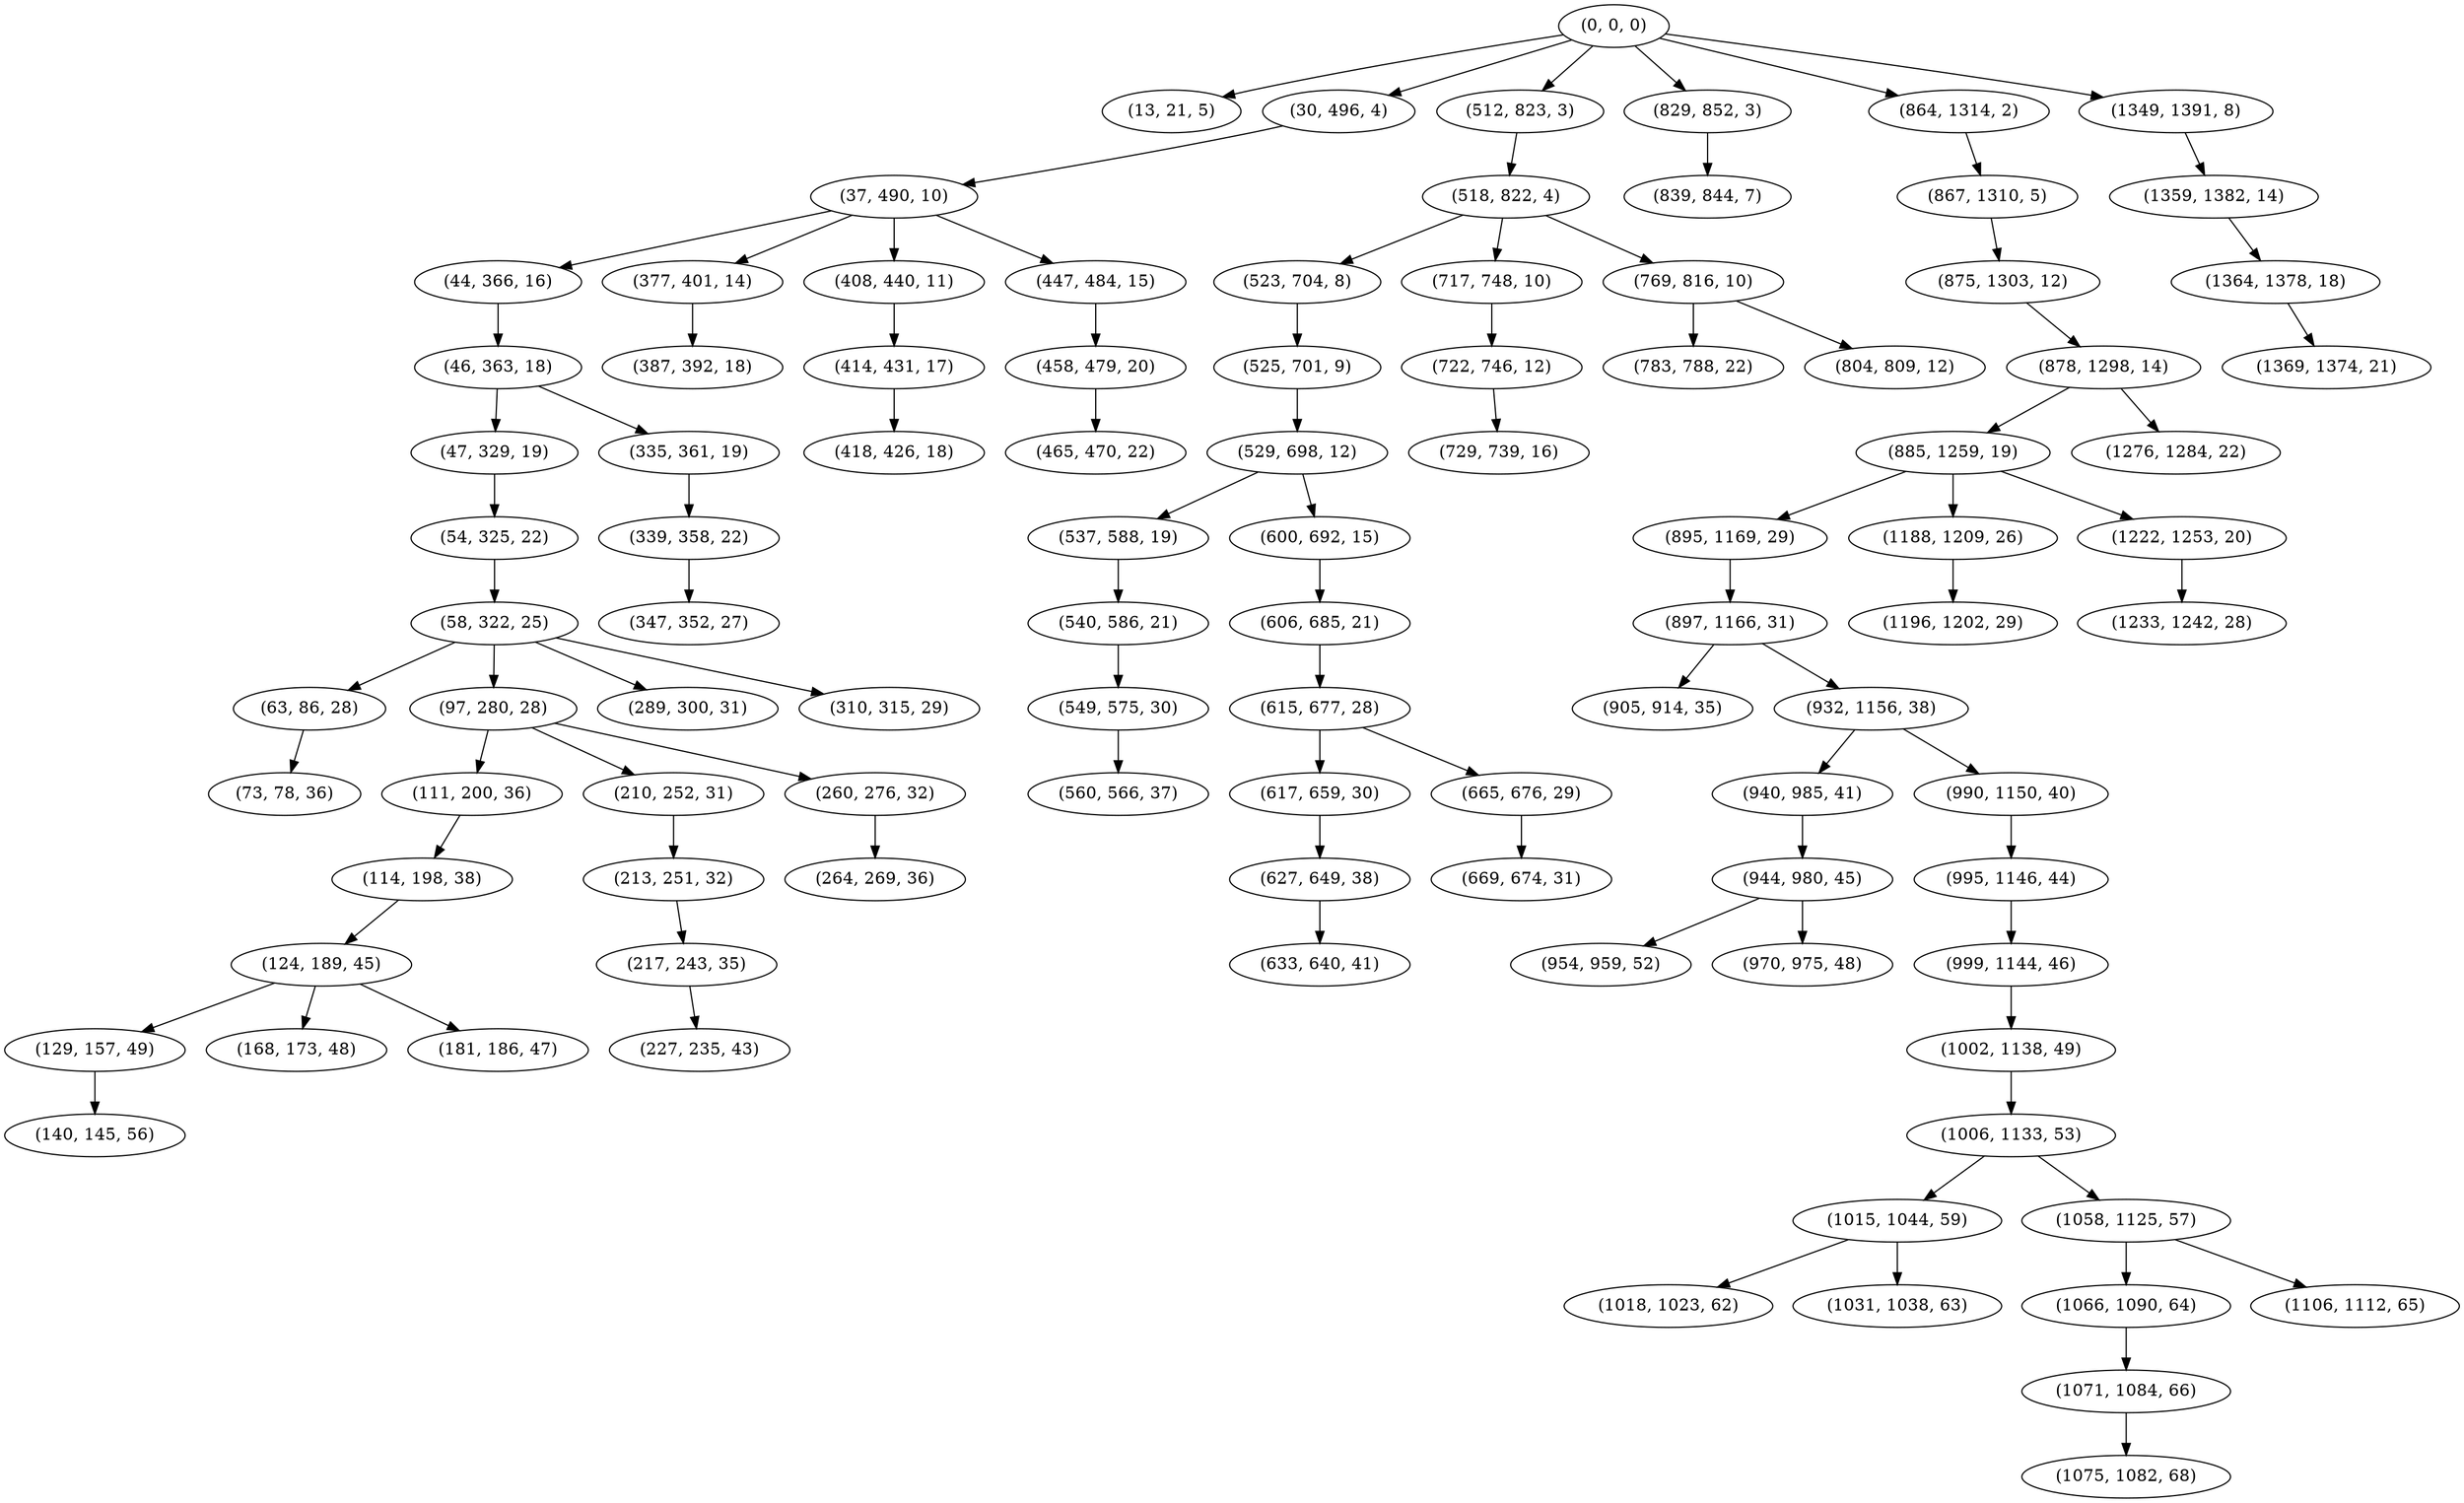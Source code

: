 digraph tree {
    "(0, 0, 0)";
    "(13, 21, 5)";
    "(30, 496, 4)";
    "(37, 490, 10)";
    "(44, 366, 16)";
    "(46, 363, 18)";
    "(47, 329, 19)";
    "(54, 325, 22)";
    "(58, 322, 25)";
    "(63, 86, 28)";
    "(73, 78, 36)";
    "(97, 280, 28)";
    "(111, 200, 36)";
    "(114, 198, 38)";
    "(124, 189, 45)";
    "(129, 157, 49)";
    "(140, 145, 56)";
    "(168, 173, 48)";
    "(181, 186, 47)";
    "(210, 252, 31)";
    "(213, 251, 32)";
    "(217, 243, 35)";
    "(227, 235, 43)";
    "(260, 276, 32)";
    "(264, 269, 36)";
    "(289, 300, 31)";
    "(310, 315, 29)";
    "(335, 361, 19)";
    "(339, 358, 22)";
    "(347, 352, 27)";
    "(377, 401, 14)";
    "(387, 392, 18)";
    "(408, 440, 11)";
    "(414, 431, 17)";
    "(418, 426, 18)";
    "(447, 484, 15)";
    "(458, 479, 20)";
    "(465, 470, 22)";
    "(512, 823, 3)";
    "(518, 822, 4)";
    "(523, 704, 8)";
    "(525, 701, 9)";
    "(529, 698, 12)";
    "(537, 588, 19)";
    "(540, 586, 21)";
    "(549, 575, 30)";
    "(560, 566, 37)";
    "(600, 692, 15)";
    "(606, 685, 21)";
    "(615, 677, 28)";
    "(617, 659, 30)";
    "(627, 649, 38)";
    "(633, 640, 41)";
    "(665, 676, 29)";
    "(669, 674, 31)";
    "(717, 748, 10)";
    "(722, 746, 12)";
    "(729, 739, 16)";
    "(769, 816, 10)";
    "(783, 788, 22)";
    "(804, 809, 12)";
    "(829, 852, 3)";
    "(839, 844, 7)";
    "(864, 1314, 2)";
    "(867, 1310, 5)";
    "(875, 1303, 12)";
    "(878, 1298, 14)";
    "(885, 1259, 19)";
    "(895, 1169, 29)";
    "(897, 1166, 31)";
    "(905, 914, 35)";
    "(932, 1156, 38)";
    "(940, 985, 41)";
    "(944, 980, 45)";
    "(954, 959, 52)";
    "(970, 975, 48)";
    "(990, 1150, 40)";
    "(995, 1146, 44)";
    "(999, 1144, 46)";
    "(1002, 1138, 49)";
    "(1006, 1133, 53)";
    "(1015, 1044, 59)";
    "(1018, 1023, 62)";
    "(1031, 1038, 63)";
    "(1058, 1125, 57)";
    "(1066, 1090, 64)";
    "(1071, 1084, 66)";
    "(1075, 1082, 68)";
    "(1106, 1112, 65)";
    "(1188, 1209, 26)";
    "(1196, 1202, 29)";
    "(1222, 1253, 20)";
    "(1233, 1242, 28)";
    "(1276, 1284, 22)";
    "(1349, 1391, 8)";
    "(1359, 1382, 14)";
    "(1364, 1378, 18)";
    "(1369, 1374, 21)";
    "(0, 0, 0)" -> "(13, 21, 5)";
    "(0, 0, 0)" -> "(30, 496, 4)";
    "(0, 0, 0)" -> "(512, 823, 3)";
    "(0, 0, 0)" -> "(829, 852, 3)";
    "(0, 0, 0)" -> "(864, 1314, 2)";
    "(0, 0, 0)" -> "(1349, 1391, 8)";
    "(30, 496, 4)" -> "(37, 490, 10)";
    "(37, 490, 10)" -> "(44, 366, 16)";
    "(37, 490, 10)" -> "(377, 401, 14)";
    "(37, 490, 10)" -> "(408, 440, 11)";
    "(37, 490, 10)" -> "(447, 484, 15)";
    "(44, 366, 16)" -> "(46, 363, 18)";
    "(46, 363, 18)" -> "(47, 329, 19)";
    "(46, 363, 18)" -> "(335, 361, 19)";
    "(47, 329, 19)" -> "(54, 325, 22)";
    "(54, 325, 22)" -> "(58, 322, 25)";
    "(58, 322, 25)" -> "(63, 86, 28)";
    "(58, 322, 25)" -> "(97, 280, 28)";
    "(58, 322, 25)" -> "(289, 300, 31)";
    "(58, 322, 25)" -> "(310, 315, 29)";
    "(63, 86, 28)" -> "(73, 78, 36)";
    "(97, 280, 28)" -> "(111, 200, 36)";
    "(97, 280, 28)" -> "(210, 252, 31)";
    "(97, 280, 28)" -> "(260, 276, 32)";
    "(111, 200, 36)" -> "(114, 198, 38)";
    "(114, 198, 38)" -> "(124, 189, 45)";
    "(124, 189, 45)" -> "(129, 157, 49)";
    "(124, 189, 45)" -> "(168, 173, 48)";
    "(124, 189, 45)" -> "(181, 186, 47)";
    "(129, 157, 49)" -> "(140, 145, 56)";
    "(210, 252, 31)" -> "(213, 251, 32)";
    "(213, 251, 32)" -> "(217, 243, 35)";
    "(217, 243, 35)" -> "(227, 235, 43)";
    "(260, 276, 32)" -> "(264, 269, 36)";
    "(335, 361, 19)" -> "(339, 358, 22)";
    "(339, 358, 22)" -> "(347, 352, 27)";
    "(377, 401, 14)" -> "(387, 392, 18)";
    "(408, 440, 11)" -> "(414, 431, 17)";
    "(414, 431, 17)" -> "(418, 426, 18)";
    "(447, 484, 15)" -> "(458, 479, 20)";
    "(458, 479, 20)" -> "(465, 470, 22)";
    "(512, 823, 3)" -> "(518, 822, 4)";
    "(518, 822, 4)" -> "(523, 704, 8)";
    "(518, 822, 4)" -> "(717, 748, 10)";
    "(518, 822, 4)" -> "(769, 816, 10)";
    "(523, 704, 8)" -> "(525, 701, 9)";
    "(525, 701, 9)" -> "(529, 698, 12)";
    "(529, 698, 12)" -> "(537, 588, 19)";
    "(529, 698, 12)" -> "(600, 692, 15)";
    "(537, 588, 19)" -> "(540, 586, 21)";
    "(540, 586, 21)" -> "(549, 575, 30)";
    "(549, 575, 30)" -> "(560, 566, 37)";
    "(600, 692, 15)" -> "(606, 685, 21)";
    "(606, 685, 21)" -> "(615, 677, 28)";
    "(615, 677, 28)" -> "(617, 659, 30)";
    "(615, 677, 28)" -> "(665, 676, 29)";
    "(617, 659, 30)" -> "(627, 649, 38)";
    "(627, 649, 38)" -> "(633, 640, 41)";
    "(665, 676, 29)" -> "(669, 674, 31)";
    "(717, 748, 10)" -> "(722, 746, 12)";
    "(722, 746, 12)" -> "(729, 739, 16)";
    "(769, 816, 10)" -> "(783, 788, 22)";
    "(769, 816, 10)" -> "(804, 809, 12)";
    "(829, 852, 3)" -> "(839, 844, 7)";
    "(864, 1314, 2)" -> "(867, 1310, 5)";
    "(867, 1310, 5)" -> "(875, 1303, 12)";
    "(875, 1303, 12)" -> "(878, 1298, 14)";
    "(878, 1298, 14)" -> "(885, 1259, 19)";
    "(878, 1298, 14)" -> "(1276, 1284, 22)";
    "(885, 1259, 19)" -> "(895, 1169, 29)";
    "(885, 1259, 19)" -> "(1188, 1209, 26)";
    "(885, 1259, 19)" -> "(1222, 1253, 20)";
    "(895, 1169, 29)" -> "(897, 1166, 31)";
    "(897, 1166, 31)" -> "(905, 914, 35)";
    "(897, 1166, 31)" -> "(932, 1156, 38)";
    "(932, 1156, 38)" -> "(940, 985, 41)";
    "(932, 1156, 38)" -> "(990, 1150, 40)";
    "(940, 985, 41)" -> "(944, 980, 45)";
    "(944, 980, 45)" -> "(954, 959, 52)";
    "(944, 980, 45)" -> "(970, 975, 48)";
    "(990, 1150, 40)" -> "(995, 1146, 44)";
    "(995, 1146, 44)" -> "(999, 1144, 46)";
    "(999, 1144, 46)" -> "(1002, 1138, 49)";
    "(1002, 1138, 49)" -> "(1006, 1133, 53)";
    "(1006, 1133, 53)" -> "(1015, 1044, 59)";
    "(1006, 1133, 53)" -> "(1058, 1125, 57)";
    "(1015, 1044, 59)" -> "(1018, 1023, 62)";
    "(1015, 1044, 59)" -> "(1031, 1038, 63)";
    "(1058, 1125, 57)" -> "(1066, 1090, 64)";
    "(1058, 1125, 57)" -> "(1106, 1112, 65)";
    "(1066, 1090, 64)" -> "(1071, 1084, 66)";
    "(1071, 1084, 66)" -> "(1075, 1082, 68)";
    "(1188, 1209, 26)" -> "(1196, 1202, 29)";
    "(1222, 1253, 20)" -> "(1233, 1242, 28)";
    "(1349, 1391, 8)" -> "(1359, 1382, 14)";
    "(1359, 1382, 14)" -> "(1364, 1378, 18)";
    "(1364, 1378, 18)" -> "(1369, 1374, 21)";
}
